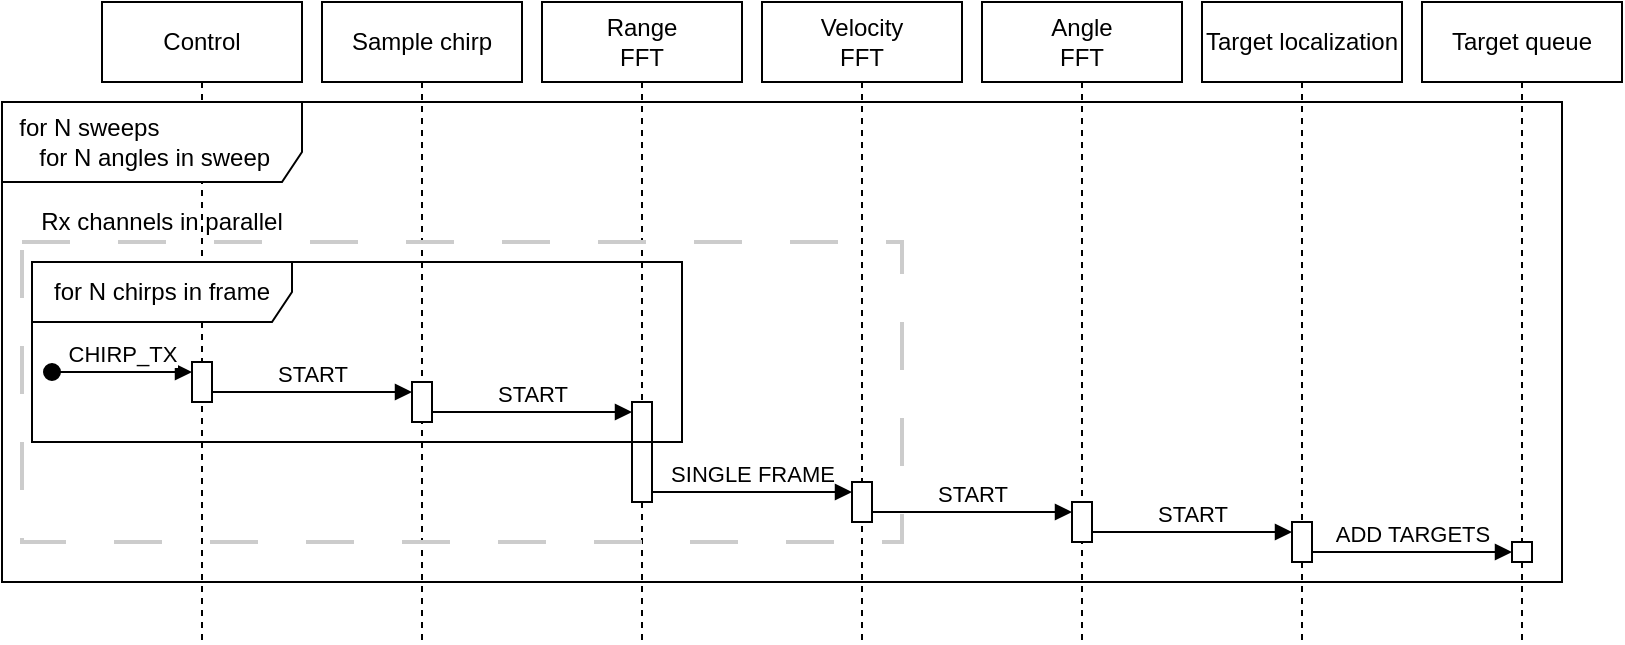 <mxfile version="26.1.3">
  <diagram name="Page-1" id="fxBPO_asNIkTs4WO12ik">
    <mxGraphModel dx="1434" dy="746" grid="1" gridSize="10" guides="1" tooltips="1" connect="1" arrows="1" fold="1" page="1" pageScale="1" pageWidth="827" pageHeight="1169" math="0" shadow="0">
      <root>
        <mxCell id="0" />
        <mxCell id="1" parent="0" />
        <mxCell id="CGEUxHsBcOgBqAjqSjBt-1" value="Control" style="shape=umlLifeline;perimeter=lifelinePerimeter;whiteSpace=wrap;html=1;container=1;dropTarget=0;collapsible=0;recursiveResize=0;outlineConnect=0;portConstraint=eastwest;newEdgeStyle={&quot;edgeStyle&quot;:&quot;elbowEdgeStyle&quot;,&quot;elbow&quot;:&quot;vertical&quot;,&quot;curved&quot;:0,&quot;rounded&quot;:0};" parent="1" vertex="1">
          <mxGeometry x="60" y="40" width="100" height="320" as="geometry" />
        </mxCell>
        <mxCell id="qFYUxvNGJUN21l_IDKZt-1" value="" style="html=1;points=[[0,0,0,0,5],[0,1,0,0,-5],[1,0,0,0,5],[1,1,0,0,-5]];perimeter=orthogonalPerimeter;outlineConnect=0;targetShapes=umlLifeline;portConstraint=eastwest;newEdgeStyle={&quot;curved&quot;:0,&quot;rounded&quot;:0};" vertex="1" parent="CGEUxHsBcOgBqAjqSjBt-1">
          <mxGeometry x="45" y="180" width="10" height="20" as="geometry" />
        </mxCell>
        <mxCell id="qFYUxvNGJUN21l_IDKZt-2" value="CHIRP_TX" style="html=1;verticalAlign=bottom;startArrow=oval;endArrow=block;startSize=8;curved=0;rounded=0;entryX=0;entryY=0;entryDx=0;entryDy=5;" edge="1" target="qFYUxvNGJUN21l_IDKZt-1" parent="CGEUxHsBcOgBqAjqSjBt-1">
          <mxGeometry relative="1" as="geometry">
            <mxPoint x="-25" y="185" as="sourcePoint" />
          </mxGeometry>
        </mxCell>
        <mxCell id="CGEUxHsBcOgBqAjqSjBt-2" value="Target localization" style="shape=umlLifeline;perimeter=lifelinePerimeter;whiteSpace=wrap;html=1;container=1;dropTarget=0;collapsible=0;recursiveResize=0;outlineConnect=0;portConstraint=eastwest;newEdgeStyle={&quot;edgeStyle&quot;:&quot;elbowEdgeStyle&quot;,&quot;elbow&quot;:&quot;vertical&quot;,&quot;curved&quot;:0,&quot;rounded&quot;:0};" parent="1" vertex="1">
          <mxGeometry x="610" y="40" width="100" height="320" as="geometry" />
        </mxCell>
        <mxCell id="CGEUxHsBcOgBqAjqSjBt-3" value="Angle&lt;br&gt;FFT" style="shape=umlLifeline;perimeter=lifelinePerimeter;whiteSpace=wrap;html=1;container=1;dropTarget=0;collapsible=0;recursiveResize=0;outlineConnect=0;portConstraint=eastwest;newEdgeStyle={&quot;edgeStyle&quot;:&quot;elbowEdgeStyle&quot;,&quot;elbow&quot;:&quot;vertical&quot;,&quot;curved&quot;:0,&quot;rounded&quot;:0};" parent="1" vertex="1">
          <mxGeometry x="500" y="40" width="100" height="320" as="geometry" />
        </mxCell>
        <mxCell id="CGEUxHsBcOgBqAjqSjBt-4" value="Velocity&lt;br&gt;FFT" style="shape=umlLifeline;perimeter=lifelinePerimeter;whiteSpace=wrap;html=1;container=1;dropTarget=0;collapsible=0;recursiveResize=0;outlineConnect=0;portConstraint=eastwest;newEdgeStyle={&quot;edgeStyle&quot;:&quot;elbowEdgeStyle&quot;,&quot;elbow&quot;:&quot;vertical&quot;,&quot;curved&quot;:0,&quot;rounded&quot;:0};" parent="1" vertex="1">
          <mxGeometry x="390" y="40" width="100" height="320" as="geometry" />
        </mxCell>
        <mxCell id="CGEUxHsBcOgBqAjqSjBt-5" value="Range&lt;br&gt;FFT" style="shape=umlLifeline;perimeter=lifelinePerimeter;whiteSpace=wrap;html=1;container=1;dropTarget=0;collapsible=0;recursiveResize=0;outlineConnect=0;portConstraint=eastwest;newEdgeStyle={&quot;edgeStyle&quot;:&quot;elbowEdgeStyle&quot;,&quot;elbow&quot;:&quot;vertical&quot;,&quot;curved&quot;:0,&quot;rounded&quot;:0};" parent="1" vertex="1">
          <mxGeometry x="280" y="40" width="100" height="320" as="geometry" />
        </mxCell>
        <mxCell id="CGEUxHsBcOgBqAjqSjBt-6" value="Sample chirp" style="shape=umlLifeline;perimeter=lifelinePerimeter;whiteSpace=wrap;html=1;container=1;dropTarget=0;collapsible=0;recursiveResize=0;outlineConnect=0;portConstraint=eastwest;newEdgeStyle={&quot;edgeStyle&quot;:&quot;elbowEdgeStyle&quot;,&quot;elbow&quot;:&quot;vertical&quot;,&quot;curved&quot;:0,&quot;rounded&quot;:0};" parent="1" vertex="1">
          <mxGeometry x="170" y="40" width="100" height="320" as="geometry" />
        </mxCell>
        <mxCell id="qFYUxvNGJUN21l_IDKZt-4" value="" style="html=1;points=[[0,0,0,0,5],[0,1,0,0,-5],[1,0,0,0,5],[1,1,0,0,-5]];perimeter=orthogonalPerimeter;outlineConnect=0;targetShapes=umlLifeline;portConstraint=eastwest;newEdgeStyle={&quot;curved&quot;:0,&quot;rounded&quot;:0};" vertex="1" parent="CGEUxHsBcOgBqAjqSjBt-6">
          <mxGeometry x="45" y="190" width="10" height="20" as="geometry" />
        </mxCell>
        <mxCell id="qFYUxvNGJUN21l_IDKZt-3" value="Target queue" style="shape=umlLifeline;perimeter=lifelinePerimeter;whiteSpace=wrap;html=1;container=1;dropTarget=0;collapsible=0;recursiveResize=0;outlineConnect=0;portConstraint=eastwest;newEdgeStyle={&quot;edgeStyle&quot;:&quot;elbowEdgeStyle&quot;,&quot;elbow&quot;:&quot;vertical&quot;,&quot;curved&quot;:0,&quot;rounded&quot;:0};" vertex="1" parent="1">
          <mxGeometry x="720" y="40" width="100" height="320" as="geometry" />
        </mxCell>
        <mxCell id="qFYUxvNGJUN21l_IDKZt-5" value="START" style="html=1;verticalAlign=bottom;endArrow=block;curved=0;rounded=0;entryX=0;entryY=0;entryDx=0;entryDy=5;" edge="1" target="qFYUxvNGJUN21l_IDKZt-4" parent="1">
          <mxGeometry relative="1" as="geometry">
            <mxPoint x="115" y="235" as="sourcePoint" />
          </mxGeometry>
        </mxCell>
        <mxCell id="qFYUxvNGJUN21l_IDKZt-10" value="" style="html=1;points=[[0,0,0,0,5],[0,1,0,0,-5],[1,0,0,0,5],[1,1,0,0,-5]];perimeter=orthogonalPerimeter;outlineConnect=0;targetShapes=umlLifeline;portConstraint=eastwest;newEdgeStyle={&quot;curved&quot;:0,&quot;rounded&quot;:0};" vertex="1" parent="1">
          <mxGeometry x="325" y="240" width="10" height="50" as="geometry" />
        </mxCell>
        <mxCell id="qFYUxvNGJUN21l_IDKZt-11" value="START" style="html=1;verticalAlign=bottom;endArrow=block;curved=0;rounded=0;entryX=0;entryY=0;entryDx=0;entryDy=5;" edge="1" parent="1" target="qFYUxvNGJUN21l_IDKZt-10">
          <mxGeometry relative="1" as="geometry">
            <mxPoint x="225" y="245" as="sourcePoint" />
          </mxGeometry>
        </mxCell>
        <mxCell id="qFYUxvNGJUN21l_IDKZt-12" value="" style="html=1;points=[[0,0,0,0,5],[0,1,0,0,-5],[1,0,0,0,5],[1,1,0,0,-5]];perimeter=orthogonalPerimeter;outlineConnect=0;targetShapes=umlLifeline;portConstraint=eastwest;newEdgeStyle={&quot;curved&quot;:0,&quot;rounded&quot;:0};" vertex="1" parent="1">
          <mxGeometry x="435" y="280" width="10" height="20" as="geometry" />
        </mxCell>
        <mxCell id="qFYUxvNGJUN21l_IDKZt-13" value="SINGLE FRAME" style="html=1;verticalAlign=bottom;endArrow=block;curved=0;rounded=0;entryX=0;entryY=0;entryDx=0;entryDy=5;" edge="1" parent="1">
          <mxGeometry relative="1" as="geometry">
            <mxPoint x="335" y="285" as="sourcePoint" />
            <mxPoint x="435" y="285" as="targetPoint" />
          </mxGeometry>
        </mxCell>
        <mxCell id="qFYUxvNGJUN21l_IDKZt-14" value="" style="html=1;points=[[0,0,0,0,5],[0,1,0,0,-5],[1,0,0,0,5],[1,1,0,0,-5]];perimeter=orthogonalPerimeter;outlineConnect=0;targetShapes=umlLifeline;portConstraint=eastwest;newEdgeStyle={&quot;curved&quot;:0,&quot;rounded&quot;:0};" vertex="1" parent="1">
          <mxGeometry x="545" y="290" width="10" height="20" as="geometry" />
        </mxCell>
        <mxCell id="qFYUxvNGJUN21l_IDKZt-15" value="START" style="html=1;verticalAlign=bottom;endArrow=block;curved=0;rounded=0;entryX=0;entryY=0;entryDx=0;entryDy=5;" edge="1" parent="1" target="qFYUxvNGJUN21l_IDKZt-14">
          <mxGeometry relative="1" as="geometry">
            <mxPoint x="445" y="295" as="sourcePoint" />
          </mxGeometry>
        </mxCell>
        <mxCell id="qFYUxvNGJUN21l_IDKZt-16" value="" style="html=1;points=[[0,0,0,0,5],[0,1,0,0,-5],[1,0,0,0,5],[1,1,0,0,-5]];perimeter=orthogonalPerimeter;outlineConnect=0;targetShapes=umlLifeline;portConstraint=eastwest;newEdgeStyle={&quot;curved&quot;:0,&quot;rounded&quot;:0};" vertex="1" parent="1">
          <mxGeometry x="655" y="300" width="10" height="20" as="geometry" />
        </mxCell>
        <mxCell id="qFYUxvNGJUN21l_IDKZt-17" value="START" style="html=1;verticalAlign=bottom;endArrow=block;curved=0;rounded=0;entryX=0;entryY=0;entryDx=0;entryDy=5;" edge="1" parent="1" target="qFYUxvNGJUN21l_IDKZt-16">
          <mxGeometry relative="1" as="geometry">
            <mxPoint x="555" y="305" as="sourcePoint" />
          </mxGeometry>
        </mxCell>
        <mxCell id="qFYUxvNGJUN21l_IDKZt-18" value="" style="html=1;points=[[0,0,0,0,5],[0,1,0,0,-5],[1,0,0,0,5],[1,1,0,0,-5]];perimeter=orthogonalPerimeter;outlineConnect=0;targetShapes=umlLifeline;portConstraint=eastwest;newEdgeStyle={&quot;curved&quot;:0,&quot;rounded&quot;:0};" vertex="1" parent="1">
          <mxGeometry x="765" y="310" width="10" height="10" as="geometry" />
        </mxCell>
        <mxCell id="qFYUxvNGJUN21l_IDKZt-19" value="ADD TARGETS" style="html=1;verticalAlign=bottom;endArrow=block;curved=0;rounded=0;entryX=0;entryY=0;entryDx=0;entryDy=5;" edge="1" parent="1" target="qFYUxvNGJUN21l_IDKZt-18">
          <mxGeometry relative="1" as="geometry">
            <mxPoint x="665" y="315" as="sourcePoint" />
          </mxGeometry>
        </mxCell>
        <mxCell id="qFYUxvNGJUN21l_IDKZt-20" value="for N chirps in frame" style="shape=umlFrame;whiteSpace=wrap;html=1;pointerEvents=0;width=130;height=30;" vertex="1" parent="1">
          <mxGeometry x="25" y="170" width="325" height="90" as="geometry" />
        </mxCell>
        <mxCell id="qFYUxvNGJUN21l_IDKZt-21" value="&amp;nbsp; for N sweeps&lt;br&gt;&amp;nbsp; &amp;nbsp; &amp;nbsp;for N angles in sweep" style="shape=umlFrame;whiteSpace=wrap;html=1;pointerEvents=0;width=150;height=40;align=left;" vertex="1" parent="1">
          <mxGeometry x="10" y="90" width="780" height="240" as="geometry" />
        </mxCell>
        <mxCell id="qFYUxvNGJUN21l_IDKZt-39" value="" style="rounded=0;whiteSpace=wrap;html=1;fillColor=none;dashed=1;dashPattern=12 12;strokeWidth=2;strokeColor=light-dark(#CCCCCC,#EDEDED);" vertex="1" parent="1">
          <mxGeometry x="20" y="160" width="440" height="150" as="geometry" />
        </mxCell>
        <mxCell id="qFYUxvNGJUN21l_IDKZt-40" value="Rx channels in parallel" style="text;html=1;align=center;verticalAlign=middle;whiteSpace=wrap;rounded=0;" vertex="1" parent="1">
          <mxGeometry x="20" y="140" width="140" height="20" as="geometry" />
        </mxCell>
      </root>
    </mxGraphModel>
  </diagram>
</mxfile>
